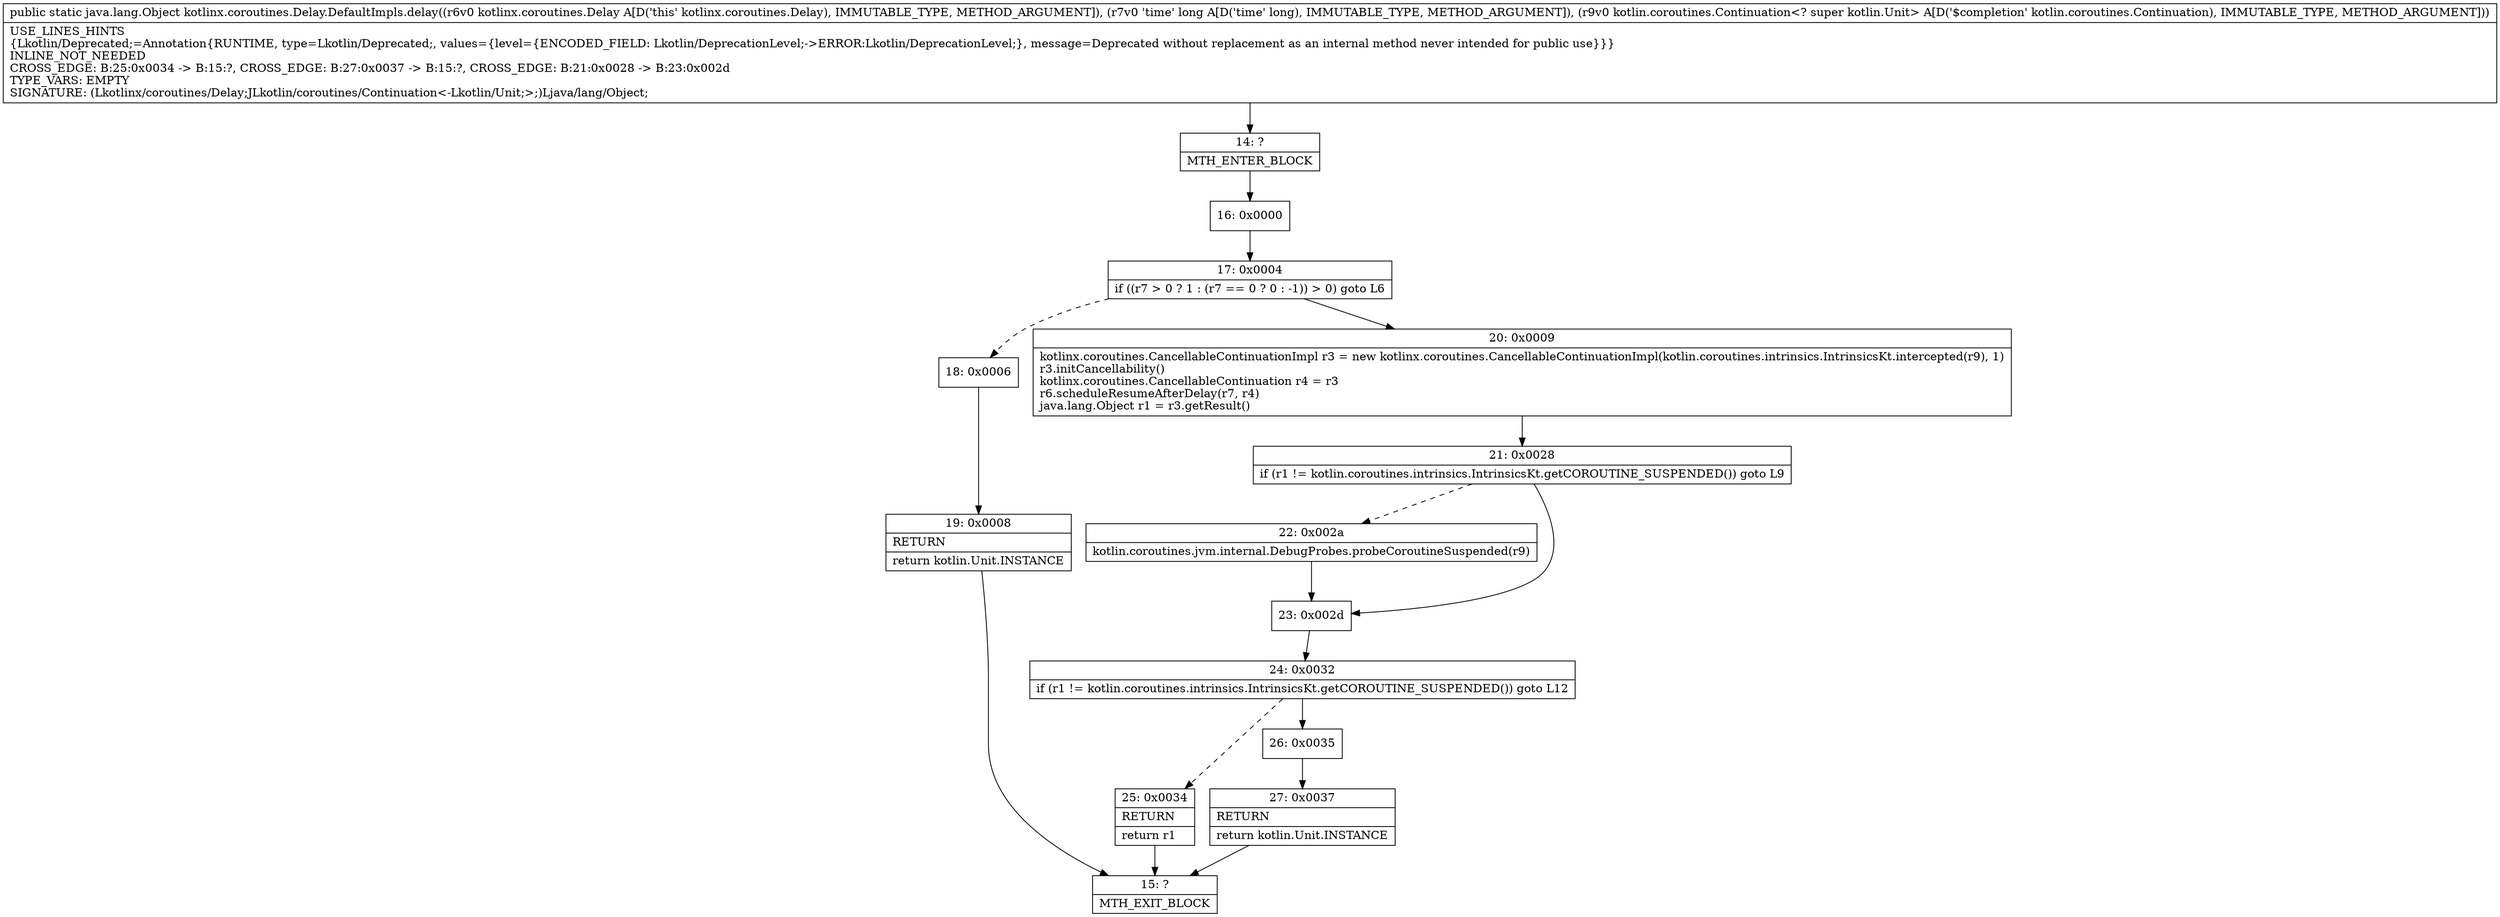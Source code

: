 digraph "CFG forkotlinx.coroutines.Delay.DefaultImpls.delay(Lkotlinx\/coroutines\/Delay;JLkotlin\/coroutines\/Continuation;)Ljava\/lang\/Object;" {
Node_14 [shape=record,label="{14\:\ ?|MTH_ENTER_BLOCK\l}"];
Node_16 [shape=record,label="{16\:\ 0x0000}"];
Node_17 [shape=record,label="{17\:\ 0x0004|if ((r7 \> 0 ? 1 : (r7 == 0 ? 0 : \-1)) \> 0) goto L6\l}"];
Node_18 [shape=record,label="{18\:\ 0x0006}"];
Node_19 [shape=record,label="{19\:\ 0x0008|RETURN\l|return kotlin.Unit.INSTANCE\l}"];
Node_15 [shape=record,label="{15\:\ ?|MTH_EXIT_BLOCK\l}"];
Node_20 [shape=record,label="{20\:\ 0x0009|kotlinx.coroutines.CancellableContinuationImpl r3 = new kotlinx.coroutines.CancellableContinuationImpl(kotlin.coroutines.intrinsics.IntrinsicsKt.intercepted(r9), 1)\lr3.initCancellability()\lkotlinx.coroutines.CancellableContinuation r4 = r3\lr6.scheduleResumeAfterDelay(r7, r4)\ljava.lang.Object r1 = r3.getResult()\l}"];
Node_21 [shape=record,label="{21\:\ 0x0028|if (r1 != kotlin.coroutines.intrinsics.IntrinsicsKt.getCOROUTINE_SUSPENDED()) goto L9\l}"];
Node_22 [shape=record,label="{22\:\ 0x002a|kotlin.coroutines.jvm.internal.DebugProbes.probeCoroutineSuspended(r9)\l}"];
Node_23 [shape=record,label="{23\:\ 0x002d}"];
Node_24 [shape=record,label="{24\:\ 0x0032|if (r1 != kotlin.coroutines.intrinsics.IntrinsicsKt.getCOROUTINE_SUSPENDED()) goto L12\l}"];
Node_25 [shape=record,label="{25\:\ 0x0034|RETURN\l|return r1\l}"];
Node_26 [shape=record,label="{26\:\ 0x0035}"];
Node_27 [shape=record,label="{27\:\ 0x0037|RETURN\l|return kotlin.Unit.INSTANCE\l}"];
MethodNode[shape=record,label="{public static java.lang.Object kotlinx.coroutines.Delay.DefaultImpls.delay((r6v0 kotlinx.coroutines.Delay A[D('this' kotlinx.coroutines.Delay), IMMUTABLE_TYPE, METHOD_ARGUMENT]), (r7v0 'time' long A[D('time' long), IMMUTABLE_TYPE, METHOD_ARGUMENT]), (r9v0 kotlin.coroutines.Continuation\<? super kotlin.Unit\> A[D('$completion' kotlin.coroutines.Continuation), IMMUTABLE_TYPE, METHOD_ARGUMENT]))  | USE_LINES_HINTS\l\{Lkotlin\/Deprecated;=Annotation\{RUNTIME, type=Lkotlin\/Deprecated;, values=\{level=\{ENCODED_FIELD: Lkotlin\/DeprecationLevel;\-\>ERROR:Lkotlin\/DeprecationLevel;\}, message=Deprecated without replacement as an internal method never intended for public use\}\}\}\lINLINE_NOT_NEEDED\lCROSS_EDGE: B:25:0x0034 \-\> B:15:?, CROSS_EDGE: B:27:0x0037 \-\> B:15:?, CROSS_EDGE: B:21:0x0028 \-\> B:23:0x002d\lTYPE_VARS: EMPTY\lSIGNATURE: (Lkotlinx\/coroutines\/Delay;JLkotlin\/coroutines\/Continuation\<\-Lkotlin\/Unit;\>;)Ljava\/lang\/Object;\l}"];
MethodNode -> Node_14;Node_14 -> Node_16;
Node_16 -> Node_17;
Node_17 -> Node_18[style=dashed];
Node_17 -> Node_20;
Node_18 -> Node_19;
Node_19 -> Node_15;
Node_20 -> Node_21;
Node_21 -> Node_22[style=dashed];
Node_21 -> Node_23;
Node_22 -> Node_23;
Node_23 -> Node_24;
Node_24 -> Node_25[style=dashed];
Node_24 -> Node_26;
Node_25 -> Node_15;
Node_26 -> Node_27;
Node_27 -> Node_15;
}

